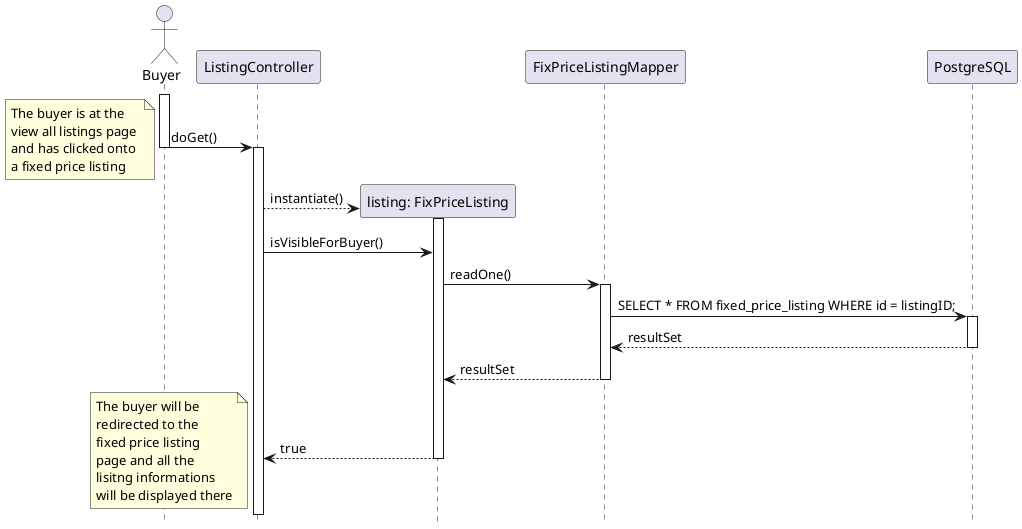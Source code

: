 @startuml Get fixed price listing Lazy Load

hide footbox
actor Buyer

activate Buyer
Buyer -> ListingController: doGet()
deactivate Buyer
note left
  The buyer is at the 
  view all listings page 
  and has clicked onto 
  a fixed price listing
end note

activate ListingController
create "listing: FixPriceListing"
ListingController --> "listing: FixPriceListing": instantiate()
activate "listing: FixPriceListing"
ListingController -> "listing: FixPriceListing": isVisibleForBuyer()
"listing: FixPriceListing" -> FixPriceListingMapper: readOne()
activate FixPriceListingMapper
FixPriceListingMapper -> PostgreSQL: SELECT * FROM fixed_price_listing WHERE id = listingID;
activate PostgreSQL
PostgreSQL --> FixPriceListingMapper: resultSet
deactivate PostgreSQL
FixPriceListingMapper --> "listing: FixPriceListing": resultSet
deactivate FixPriceListingMapper
"listing: FixPriceListing" --> ListingController: true
deactivate "listing: FixPriceListing"

note left
  The buyer will be 
  redirected to the 
  fixed price listing
  page and all the 
  lisitng informations
  will be displayed there
end note

@enduml